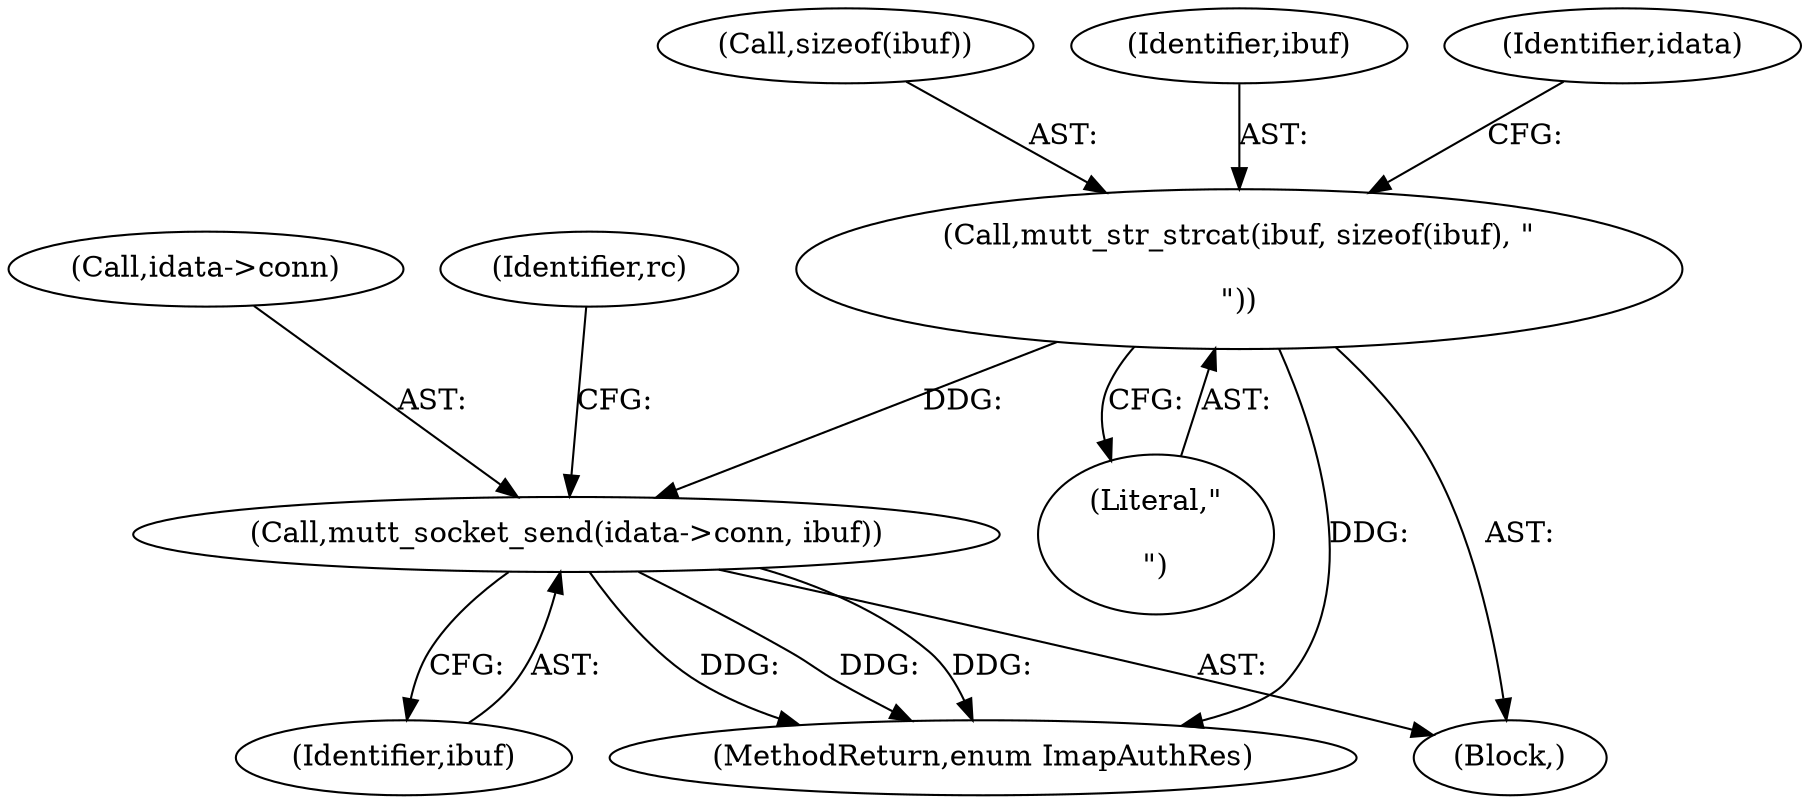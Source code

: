 digraph "0_neomutt_6f163e07ae68654d7ac5268cbb7565f6df79ad85@API" {
"1000249" [label="(Call,mutt_socket_send(idata->conn, ibuf))"];
"1000244" [label="(Call,mutt_str_strcat(ibuf, sizeof(ibuf), \"\r\n\"))"];
"1000253" [label="(Identifier,ibuf)"];
"1000246" [label="(Call,sizeof(ibuf))"];
"1000250" [label="(Call,idata->conn)"];
"1000256" [label="(Identifier,rc)"];
"1000108" [label="(Block,)"];
"1000245" [label="(Identifier,ibuf)"];
"1000248" [label="(Literal,\"\r\n\")"];
"1000251" [label="(Identifier,idata)"];
"1000284" [label="(MethodReturn,enum ImapAuthRes)"];
"1000244" [label="(Call,mutt_str_strcat(ibuf, sizeof(ibuf), \"\r\n\"))"];
"1000249" [label="(Call,mutt_socket_send(idata->conn, ibuf))"];
"1000249" -> "1000108"  [label="AST: "];
"1000249" -> "1000253"  [label="CFG: "];
"1000250" -> "1000249"  [label="AST: "];
"1000253" -> "1000249"  [label="AST: "];
"1000256" -> "1000249"  [label="CFG: "];
"1000249" -> "1000284"  [label="DDG: "];
"1000249" -> "1000284"  [label="DDG: "];
"1000249" -> "1000284"  [label="DDG: "];
"1000244" -> "1000249"  [label="DDG: "];
"1000244" -> "1000108"  [label="AST: "];
"1000244" -> "1000248"  [label="CFG: "];
"1000245" -> "1000244"  [label="AST: "];
"1000246" -> "1000244"  [label="AST: "];
"1000248" -> "1000244"  [label="AST: "];
"1000251" -> "1000244"  [label="CFG: "];
"1000244" -> "1000284"  [label="DDG: "];
}

